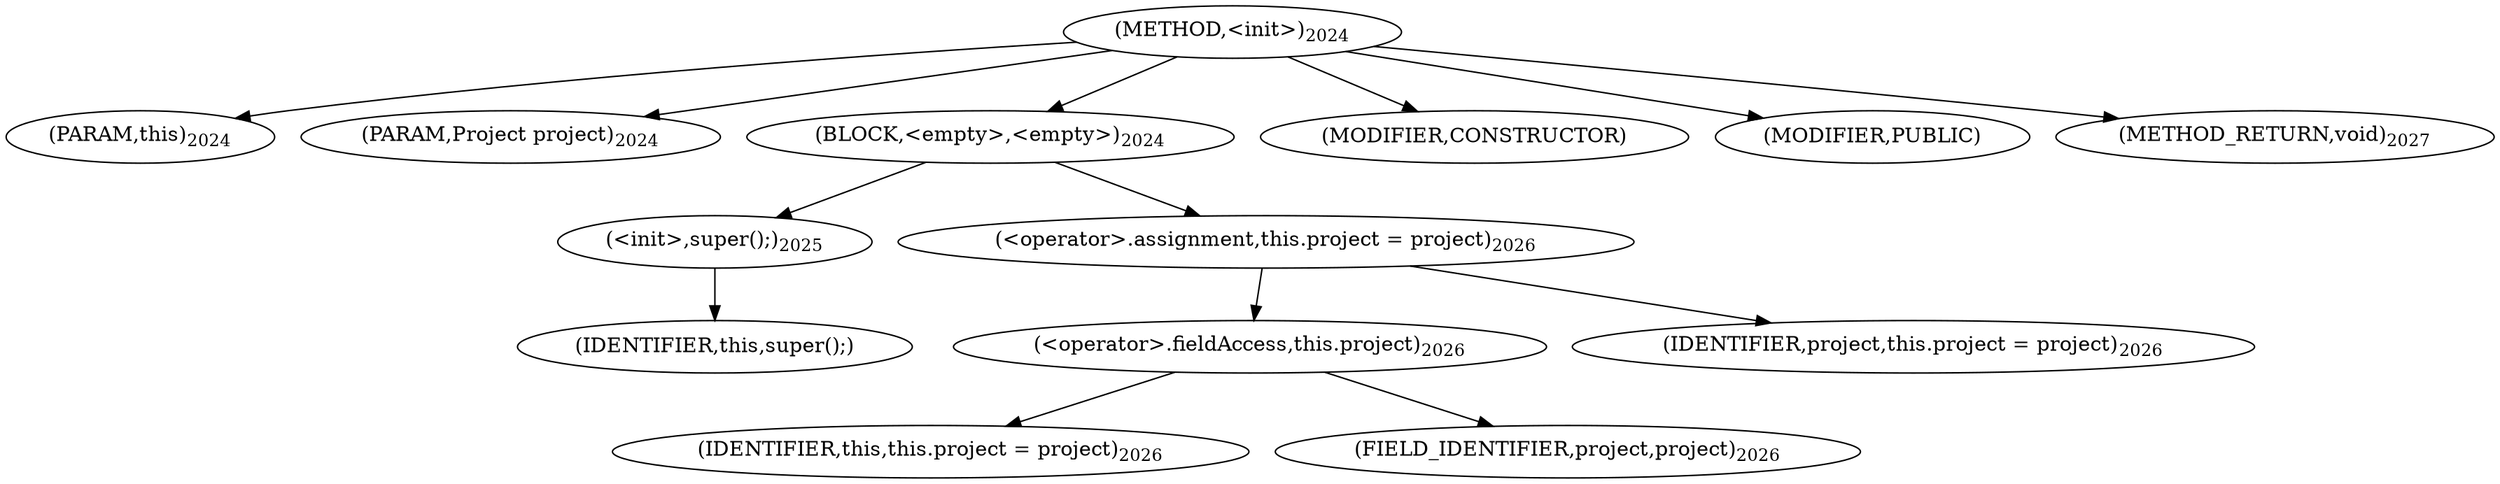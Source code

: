 digraph "&lt;init&gt;" {  
"3216" [label = <(METHOD,&lt;init&gt;)<SUB>2024</SUB>> ]
"201" [label = <(PARAM,this)<SUB>2024</SUB>> ]
"3217" [label = <(PARAM,Project project)<SUB>2024</SUB>> ]
"3218" [label = <(BLOCK,&lt;empty&gt;,&lt;empty&gt;)<SUB>2024</SUB>> ]
"3219" [label = <(&lt;init&gt;,super();)<SUB>2025</SUB>> ]
"200" [label = <(IDENTIFIER,this,super();)> ]
"3220" [label = <(&lt;operator&gt;.assignment,this.project = project)<SUB>2026</SUB>> ]
"3221" [label = <(&lt;operator&gt;.fieldAccess,this.project)<SUB>2026</SUB>> ]
"202" [label = <(IDENTIFIER,this,this.project = project)<SUB>2026</SUB>> ]
"3222" [label = <(FIELD_IDENTIFIER,project,project)<SUB>2026</SUB>> ]
"3223" [label = <(IDENTIFIER,project,this.project = project)<SUB>2026</SUB>> ]
"3224" [label = <(MODIFIER,CONSTRUCTOR)> ]
"3225" [label = <(MODIFIER,PUBLIC)> ]
"3226" [label = <(METHOD_RETURN,void)<SUB>2027</SUB>> ]
  "3216" -> "201" 
  "3216" -> "3217" 
  "3216" -> "3218" 
  "3216" -> "3224" 
  "3216" -> "3225" 
  "3216" -> "3226" 
  "3218" -> "3219" 
  "3218" -> "3220" 
  "3219" -> "200" 
  "3220" -> "3221" 
  "3220" -> "3223" 
  "3221" -> "202" 
  "3221" -> "3222" 
}

